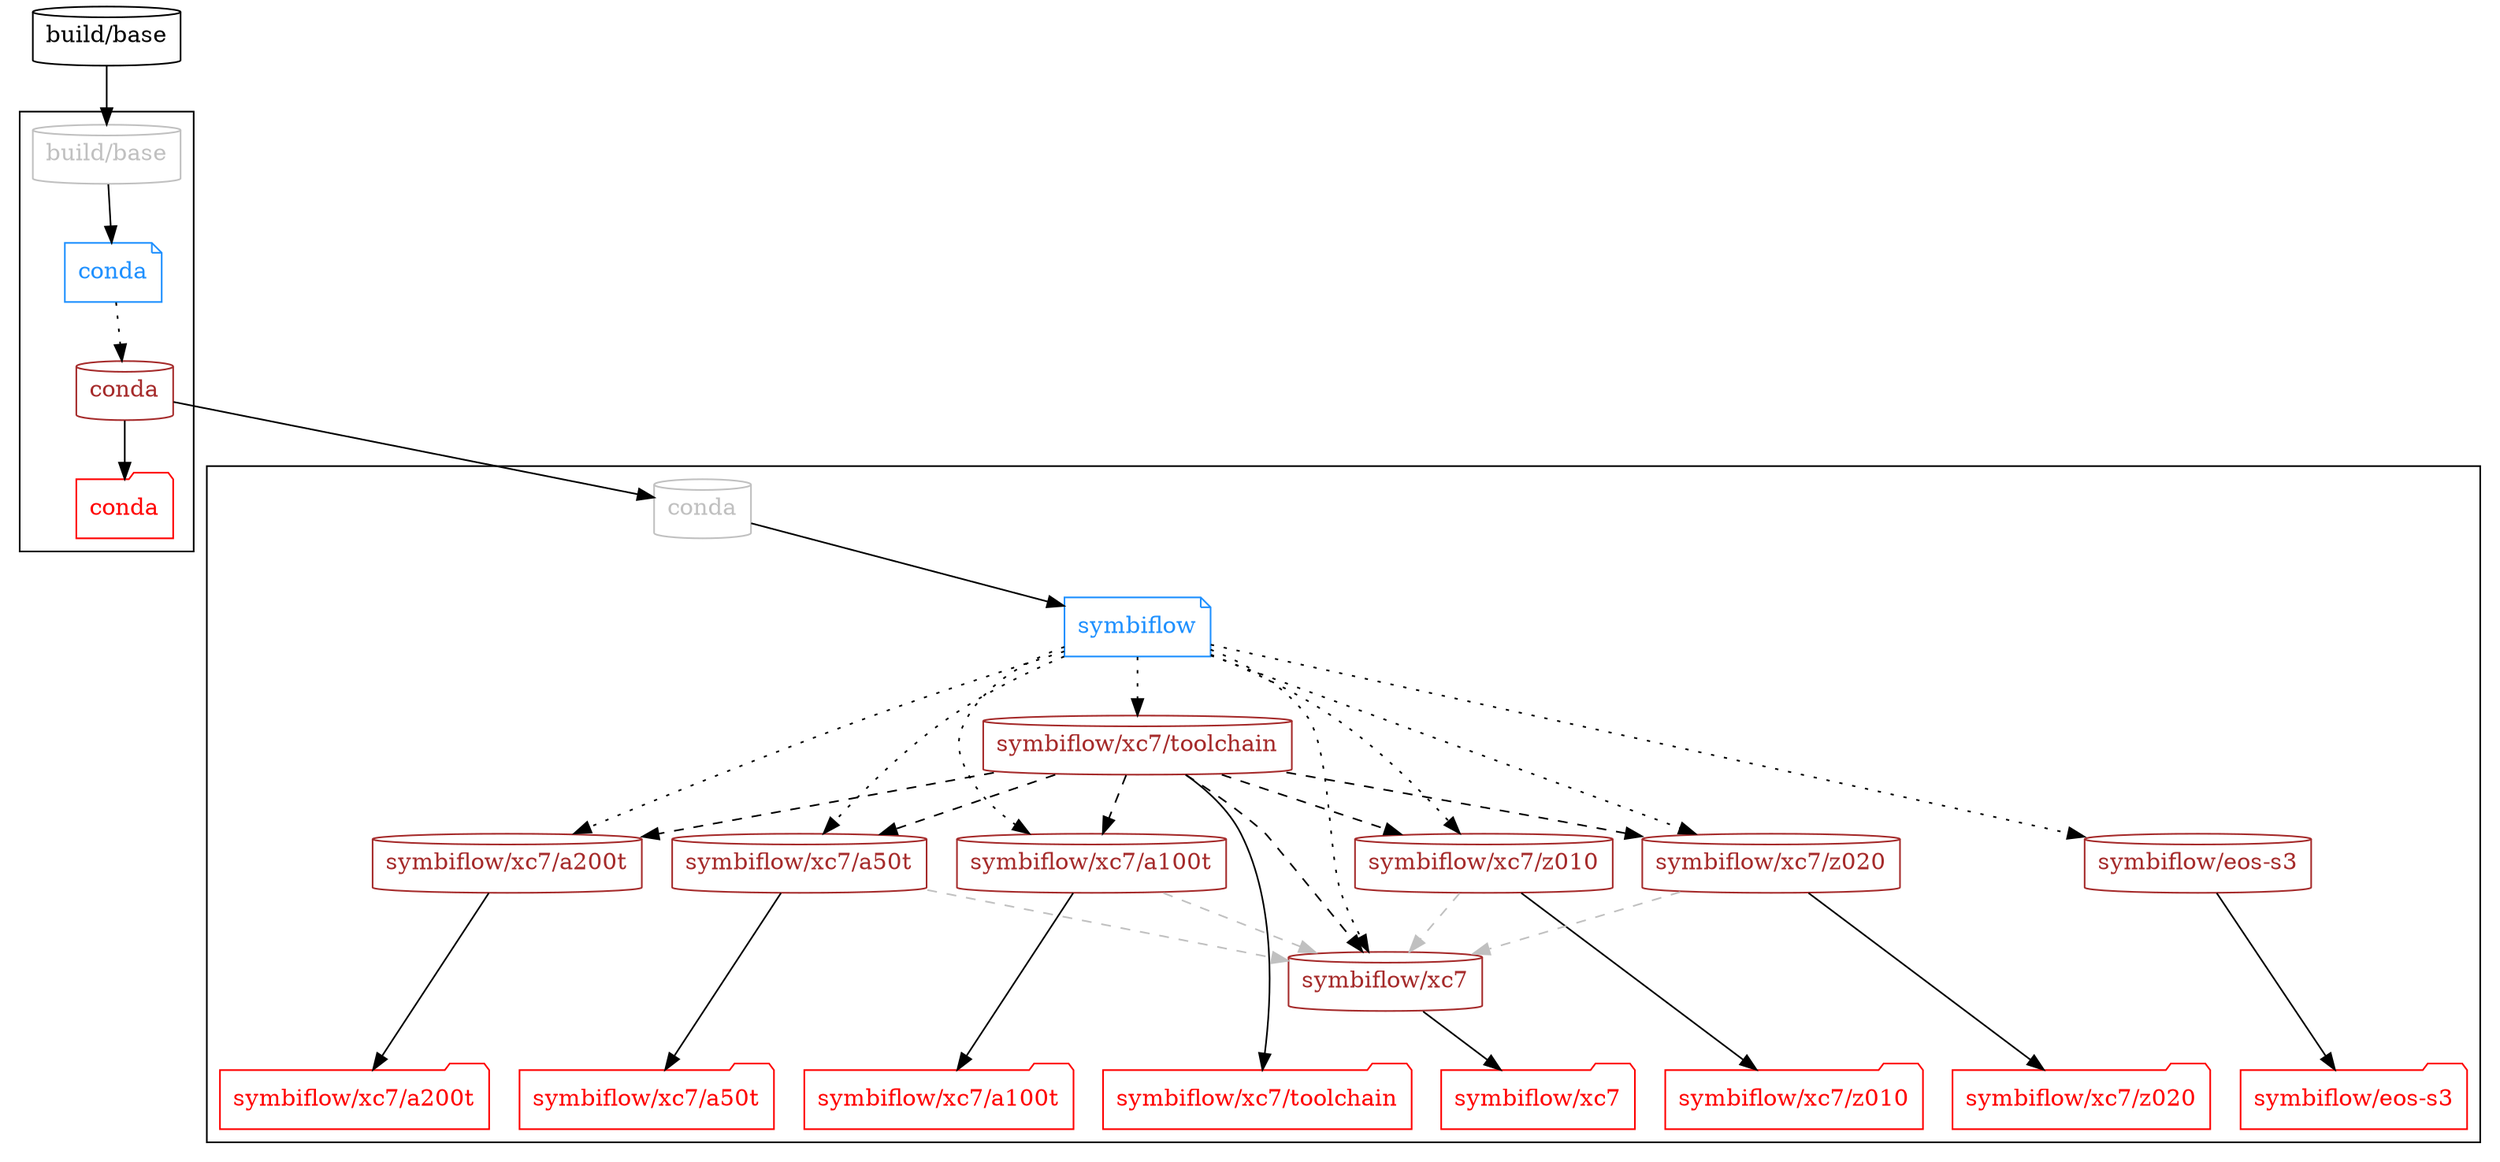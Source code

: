 # Authors:
#   Unai Martinez-Corral
#
# Copyright 2019-2021 Unai Martinez-Corral <unai.martinezcorral@ehu.eus>
#
# Licensed under the Apache License, Version 2.0 (the "License");
# you may not use this file except in compliance with the License.
# You may obtain a copy of the License at
#
#     http://www.apache.org/licenses/LICENSE-2.0
#
# Unless required by applicable law or agreed to in writing, software
# distributed under the License is distributed on an "AS IS" BASIS,
# WITHOUT WARRANTIES OR CONDITIONS OF ANY KIND, either express or implied.
# See the License for the specific language governing permissions and
# limitations under the License.
#
# SPDX-License-Identifier: Apache-2.0

digraph G {

  #splines=polyline; #curved
  newrank=true;

  # Dockerfiles

  { node [shape=note, color=dodgerblue, fontcolor=dodgerblue]
    d_conda     [label="conda"];
    d_symbiflow [label="symbiflow"];
  }

  # Images

  { node [shape=cylinder]
    "build/base"
    { node [color=brown, fontcolor=brown]
      "conda"
      "symbiflow/xc7/toolchain"
      "symbiflow/xc7/a50t"
      "symbiflow/xc7/a100t"
      "symbiflow/xc7/a200t"
      "symbiflow/xc7/z010"
      "symbiflow/xc7/z020"
      "symbiflow/xc7"
      "symbiflow/eos-s3"
    }
  }

  # Workflows

  subgraph cluster_conda {
    "p_conda_build/base" [shape=cylinder, color=grey, fontcolor=grey, label="build/base"];
    d_conda -> "conda" [style=dotted];
    "t_conda" [shape=folder, color=red, fontcolor=red, label="conda"];
    "conda" -> "t_conda";
  }

  subgraph cluster_SymbiFlow {
    { rank=same
      node [shape=cylinder, color=grey, fontcolor=grey]
      "p_SymbiFlow_conda"  [label="conda"]
    }

    d_symbiflow -> {
      "symbiflow/xc7/toolchain"
      { rank=same
        "symbiflow/xc7/a50t"
        "symbiflow/xc7/a100t"
        "symbiflow/xc7/a200t"
        "symbiflow/xc7/z010"
        "symbiflow/xc7/z020"
      }
      "symbiflow/xc7"
      "symbiflow/eos-s3"
    } [style=dotted];

    { rank=same
      node [shape=folder, color=red, fontcolor=red];
      "t_SymbiFlow_xc7_toolchain" [label="symbiflow/xc7/toolchain"];
      "t_SymbiFlow_xc7_a50t" [label="symbiflow/xc7/a50t"];
      "t_SymbiFlow_xc7_a100t" [label="symbiflow/xc7/a100t"];
      "t_SymbiFlow_xc7_a200t" [label="symbiflow/xc7/a200t"];
      "t_SymbiFlow_xc7_z010" [label="symbiflow/xc7/z010"];
      "t_SymbiFlow_xc7_z020" [label="symbiflow/xc7/z020"];
      "t_SymbiFlow_xc7" [label="symbiflow/xc7"];
      "t_SymbiFlow_eos-s3" [label="symbiflow/eos-s3"];
    }

    "symbiflow/xc7/toolchain"  -> "t_SymbiFlow_xc7_toolchain";
    "symbiflow/xc7/a50t"  -> "t_SymbiFlow_xc7_a50t";
    "symbiflow/xc7/a100t" -> "t_SymbiFlow_xc7_a100t";
    "symbiflow/xc7/a200t" -> "t_SymbiFlow_xc7_a200t";
    "symbiflow/xc7/z010"  -> "t_SymbiFlow_xc7_z010";
    "symbiflow/xc7/z020"  -> "t_SymbiFlow_xc7_z020";
    "symbiflow/xc7"       -> "t_SymbiFlow_xc7";
    "symbiflow/eos-s3"    -> "t_SymbiFlow_eos-s3";
  }

  # Dockerfile dependencies

  "build/base" -> "p_conda_build/base" -> d_conda;

  "conda" -> "p_SymbiFlow_conda" -> d_symbiflow;

  # Image dependencies

  { edge [style=dashed]
    "symbiflow/xc7/toolchain" -> "symbiflow/xc7/a50t";
    "symbiflow/xc7/toolchain" -> "symbiflow/xc7/a100t";
    "symbiflow/xc7/toolchain" -> "symbiflow/xc7/a200t";
    "symbiflow/xc7/toolchain" -> "symbiflow/xc7/z010";
    "symbiflow/xc7/toolchain" -> "symbiflow/xc7/z020";
    "symbiflow/xc7/toolchain" -> "symbiflow/xc7";
  }

  { edge [style=dashed, color=grey]
    "symbiflow/xc7/a50t"  -> "symbiflow/xc7";
    "symbiflow/xc7/a100t" -> "symbiflow/xc7";
    # TODO: This is temporarily disabled because of space limits on GitHub Actions default runners
    #"symbiflow/xc7/a200t" -> "symbiflow/xc7";
    "symbiflow/xc7/z010"  -> "symbiflow/xc7";
    "symbiflow/xc7/z020"  -> "symbiflow/xc7";
  }

}
